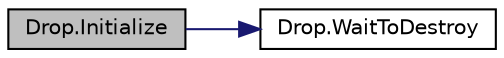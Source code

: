 digraph "Drop.Initialize"
{
 // INTERACTIVE_SVG=YES
 // LATEX_PDF_SIZE
  edge [fontname="Helvetica",fontsize="10",labelfontname="Helvetica",labelfontsize="10"];
  node [fontname="Helvetica",fontsize="10",shape=record];
  rankdir="LR";
  Node1 [label="Drop.Initialize",height=0.2,width=0.4,color="black", fillcolor="grey75", style="filled", fontcolor="black",tooltip=" "];
  Node1 -> Node2 [color="midnightblue",fontsize="10",style="solid",fontname="Helvetica"];
  Node2 [label="Drop.WaitToDestroy",height=0.2,width=0.4,color="black", fillcolor="white", style="filled",URL="$class_drop.html#ae647616b46e8759f6b55cb95609ea2db",tooltip=" "];
}
